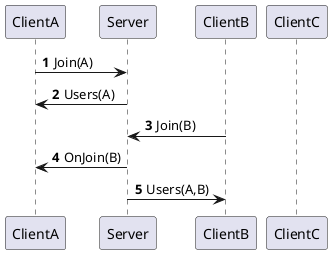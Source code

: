 @startuml
'https://plantuml.com/sequence-diagram

autonumber

participant ClientA
participant Server
participant ClientB
participant ClientC

ClientA->Server:Join(A)
ClientA<-Server:Users(A)
ClientB->Server:Join(B)
ClientA<-Server:OnJoin(B)
ClientB<-Server:Users(A,B)

@enduml
